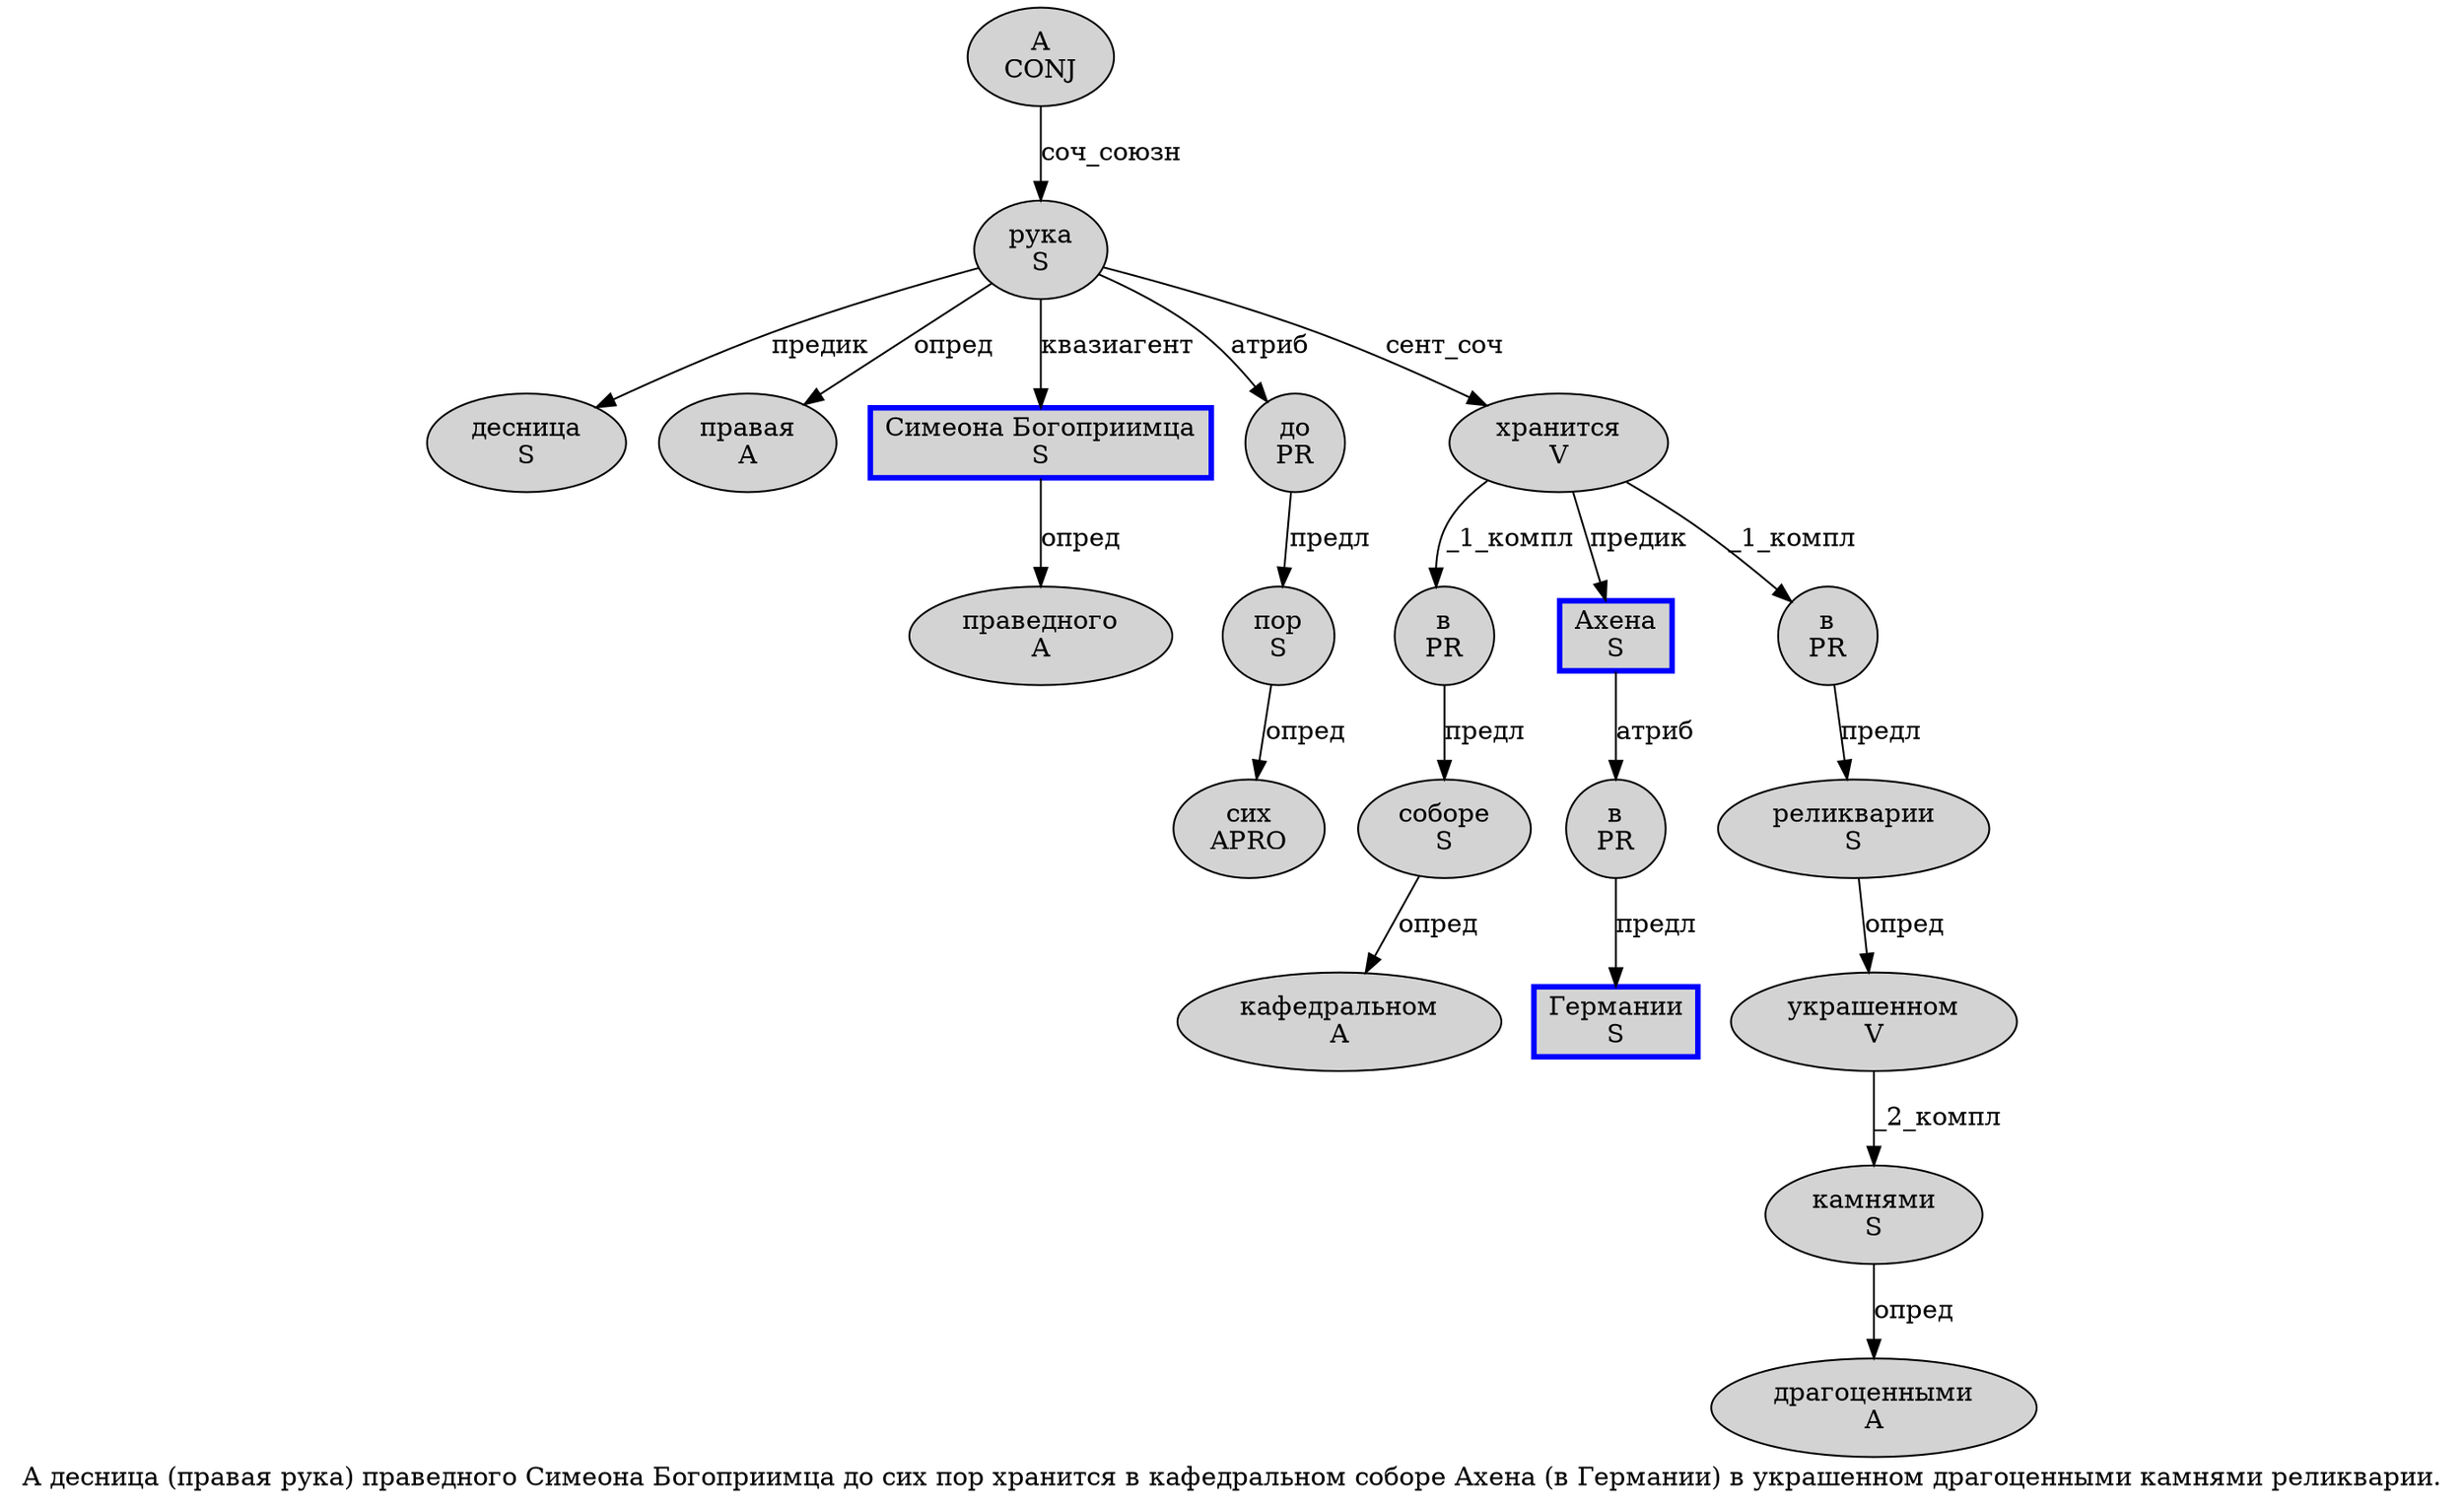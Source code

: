 digraph SENTENCE_578 {
	graph [label="А десница (правая рука) праведного Симеона Богоприимца до сих пор хранится в кафедральном соборе Ахена (в Германии) в украшенном драгоценными камнями реликварии."]
	node [style=filled]
		0 [label="А
CONJ" color="" fillcolor=lightgray penwidth=1 shape=ellipse]
		1 [label="десница
S" color="" fillcolor=lightgray penwidth=1 shape=ellipse]
		3 [label="правая
A" color="" fillcolor=lightgray penwidth=1 shape=ellipse]
		4 [label="рука
S" color="" fillcolor=lightgray penwidth=1 shape=ellipse]
		6 [label="праведного
A" color="" fillcolor=lightgray penwidth=1 shape=ellipse]
		7 [label="Симеона Богоприимца
S" color=blue fillcolor=lightgray penwidth=3 shape=box]
		8 [label="до
PR" color="" fillcolor=lightgray penwidth=1 shape=ellipse]
		9 [label="сих
APRO" color="" fillcolor=lightgray penwidth=1 shape=ellipse]
		10 [label="пор
S" color="" fillcolor=lightgray penwidth=1 shape=ellipse]
		11 [label="хранится
V" color="" fillcolor=lightgray penwidth=1 shape=ellipse]
		12 [label="в
PR" color="" fillcolor=lightgray penwidth=1 shape=ellipse]
		13 [label="кафедральном
A" color="" fillcolor=lightgray penwidth=1 shape=ellipse]
		14 [label="соборе
S" color="" fillcolor=lightgray penwidth=1 shape=ellipse]
		15 [label="Ахена
S" color=blue fillcolor=lightgray penwidth=3 shape=box]
		17 [label="в
PR" color="" fillcolor=lightgray penwidth=1 shape=ellipse]
		18 [label="Германии
S" color=blue fillcolor=lightgray penwidth=3 shape=box]
		20 [label="в
PR" color="" fillcolor=lightgray penwidth=1 shape=ellipse]
		21 [label="украшенном
V" color="" fillcolor=lightgray penwidth=1 shape=ellipse]
		22 [label="драгоценными
A" color="" fillcolor=lightgray penwidth=1 shape=ellipse]
		23 [label="камнями
S" color="" fillcolor=lightgray penwidth=1 shape=ellipse]
		24 [label="реликварии
S" color="" fillcolor=lightgray penwidth=1 shape=ellipse]
			17 -> 18 [label="предл"]
			4 -> 1 [label="предик"]
			4 -> 3 [label="опред"]
			4 -> 7 [label="квазиагент"]
			4 -> 8 [label="атриб"]
			4 -> 11 [label="сент_соч"]
			23 -> 22 [label="опред"]
			12 -> 14 [label="предл"]
			24 -> 21 [label="опред"]
			0 -> 4 [label="соч_союзн"]
			21 -> 23 [label="_2_компл"]
			14 -> 13 [label="опред"]
			10 -> 9 [label="опред"]
			15 -> 17 [label="атриб"]
			8 -> 10 [label="предл"]
			7 -> 6 [label="опред"]
			20 -> 24 [label="предл"]
			11 -> 12 [label="_1_компл"]
			11 -> 15 [label="предик"]
			11 -> 20 [label="_1_компл"]
}